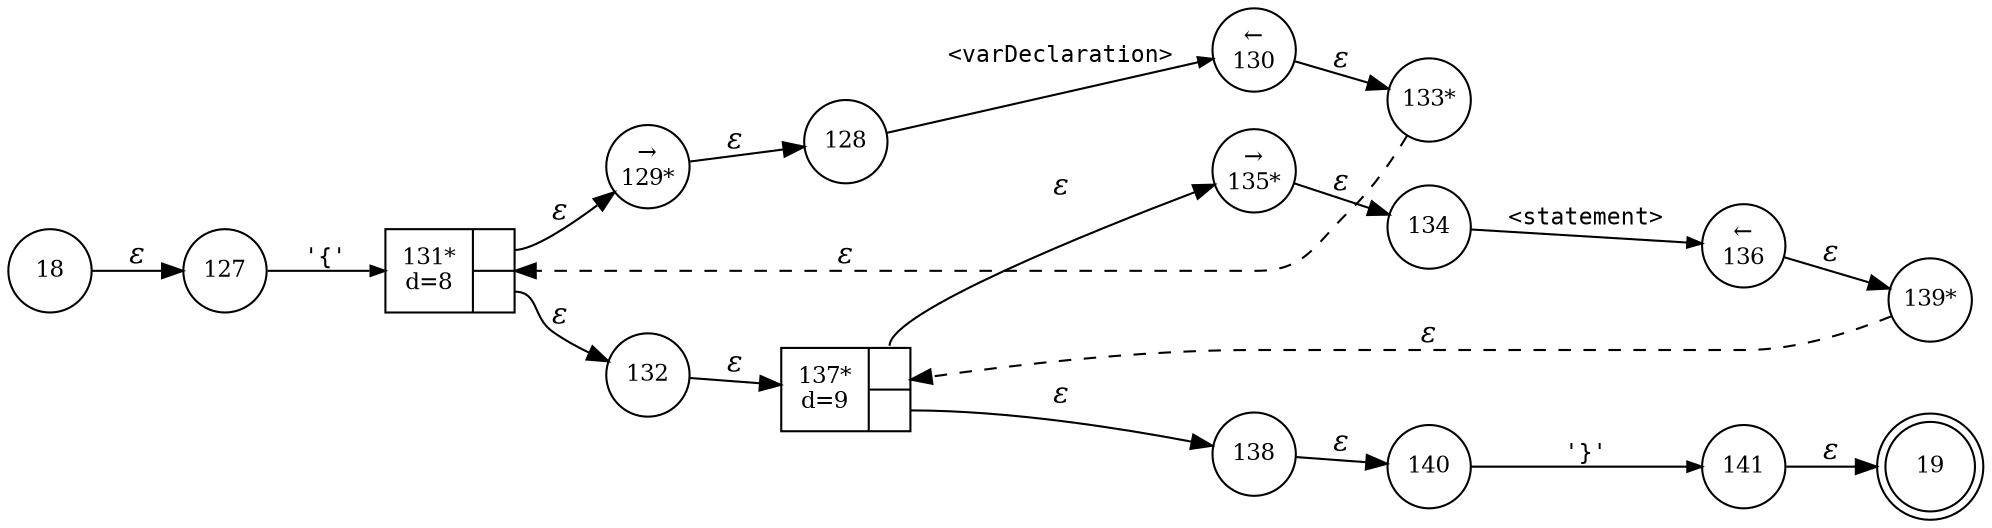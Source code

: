 digraph ATN {
rankdir=LR;
s19[fontsize=11, label="19", shape=doublecircle, fixedsize=true, width=.6];
s128[fontsize=11,label="128", shape=circle, fixedsize=true, width=.55, peripheries=1];
s129[fontsize=11,label="&rarr;\n129*", shape=circle, fixedsize=true, width=.55, peripheries=1];
s130[fontsize=11,label="&larr;\n130", shape=circle, fixedsize=true, width=.55, peripheries=1];
s131[fontsize=11,label="{131*\nd=8|{<p0>|<p1>}}", shape=record, fixedsize=false, peripheries=1];
s132[fontsize=11,label="132", shape=circle, fixedsize=true, width=.55, peripheries=1];
s133[fontsize=11,label="133*", shape=circle, fixedsize=true, width=.55, peripheries=1];
s134[fontsize=11,label="134", shape=circle, fixedsize=true, width=.55, peripheries=1];
s135[fontsize=11,label="&rarr;\n135*", shape=circle, fixedsize=true, width=.55, peripheries=1];
s136[fontsize=11,label="&larr;\n136", shape=circle, fixedsize=true, width=.55, peripheries=1];
s137[fontsize=11,label="{137*\nd=9|{<p0>|<p1>}}", shape=record, fixedsize=false, peripheries=1];
s138[fontsize=11,label="138", shape=circle, fixedsize=true, width=.55, peripheries=1];
s139[fontsize=11,label="139*", shape=circle, fixedsize=true, width=.55, peripheries=1];
s140[fontsize=11,label="140", shape=circle, fixedsize=true, width=.55, peripheries=1];
s141[fontsize=11,label="141", shape=circle, fixedsize=true, width=.55, peripheries=1];
s18[fontsize=11,label="18", shape=circle, fixedsize=true, width=.55, peripheries=1];
s127[fontsize=11,label="127", shape=circle, fixedsize=true, width=.55, peripheries=1];
s18 -> s127 [fontname="Times-Italic", label="&epsilon;"];
s127 -> s131 [fontsize=11, fontname="Courier", arrowsize=.7, label = "'{'", arrowhead = normal];
s131:p0 -> s129 [fontname="Times-Italic", label="&epsilon;"];
s131:p1 -> s132 [fontname="Times-Italic", label="&epsilon;"];
s129 -> s128 [fontname="Times-Italic", label="&epsilon;"];
s132 -> s137 [fontname="Times-Italic", label="&epsilon;"];
s128 -> s130 [fontsize=11, fontname="Courier", arrowsize=.7, label = "<varDeclaration>", arrowhead = normal];
s137:p0 -> s135 [fontname="Times-Italic", label="&epsilon;"];
s137:p1 -> s138 [fontname="Times-Italic", label="&epsilon;"];
s130 -> s133 [fontname="Times-Italic", label="&epsilon;"];
s135 -> s134 [fontname="Times-Italic", label="&epsilon;"];
s138 -> s140 [fontname="Times-Italic", label="&epsilon;"];
s133 -> s131 [fontname="Times-Italic", label="&epsilon;", style="dashed"];
s134 -> s136 [fontsize=11, fontname="Courier", arrowsize=.7, label = "<statement>", arrowhead = normal];
s140 -> s141 [fontsize=11, fontname="Courier", arrowsize=.7, label = "'}'", arrowhead = normal];
s136 -> s139 [fontname="Times-Italic", label="&epsilon;"];
s141 -> s19 [fontname="Times-Italic", label="&epsilon;"];
s139 -> s137 [fontname="Times-Italic", label="&epsilon;", style="dashed"];
}